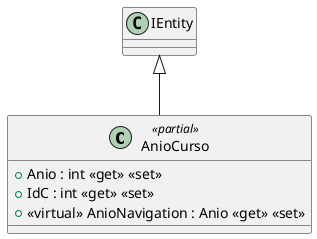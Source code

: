 @startuml
class AnioCurso <<partial>> {
    + Anio : int <<get>> <<set>>
    + IdC : int <<get>> <<set>>
    + <<virtual>> AnioNavigation : Anio <<get>> <<set>>
}
IEntity <|-- AnioCurso
@enduml
